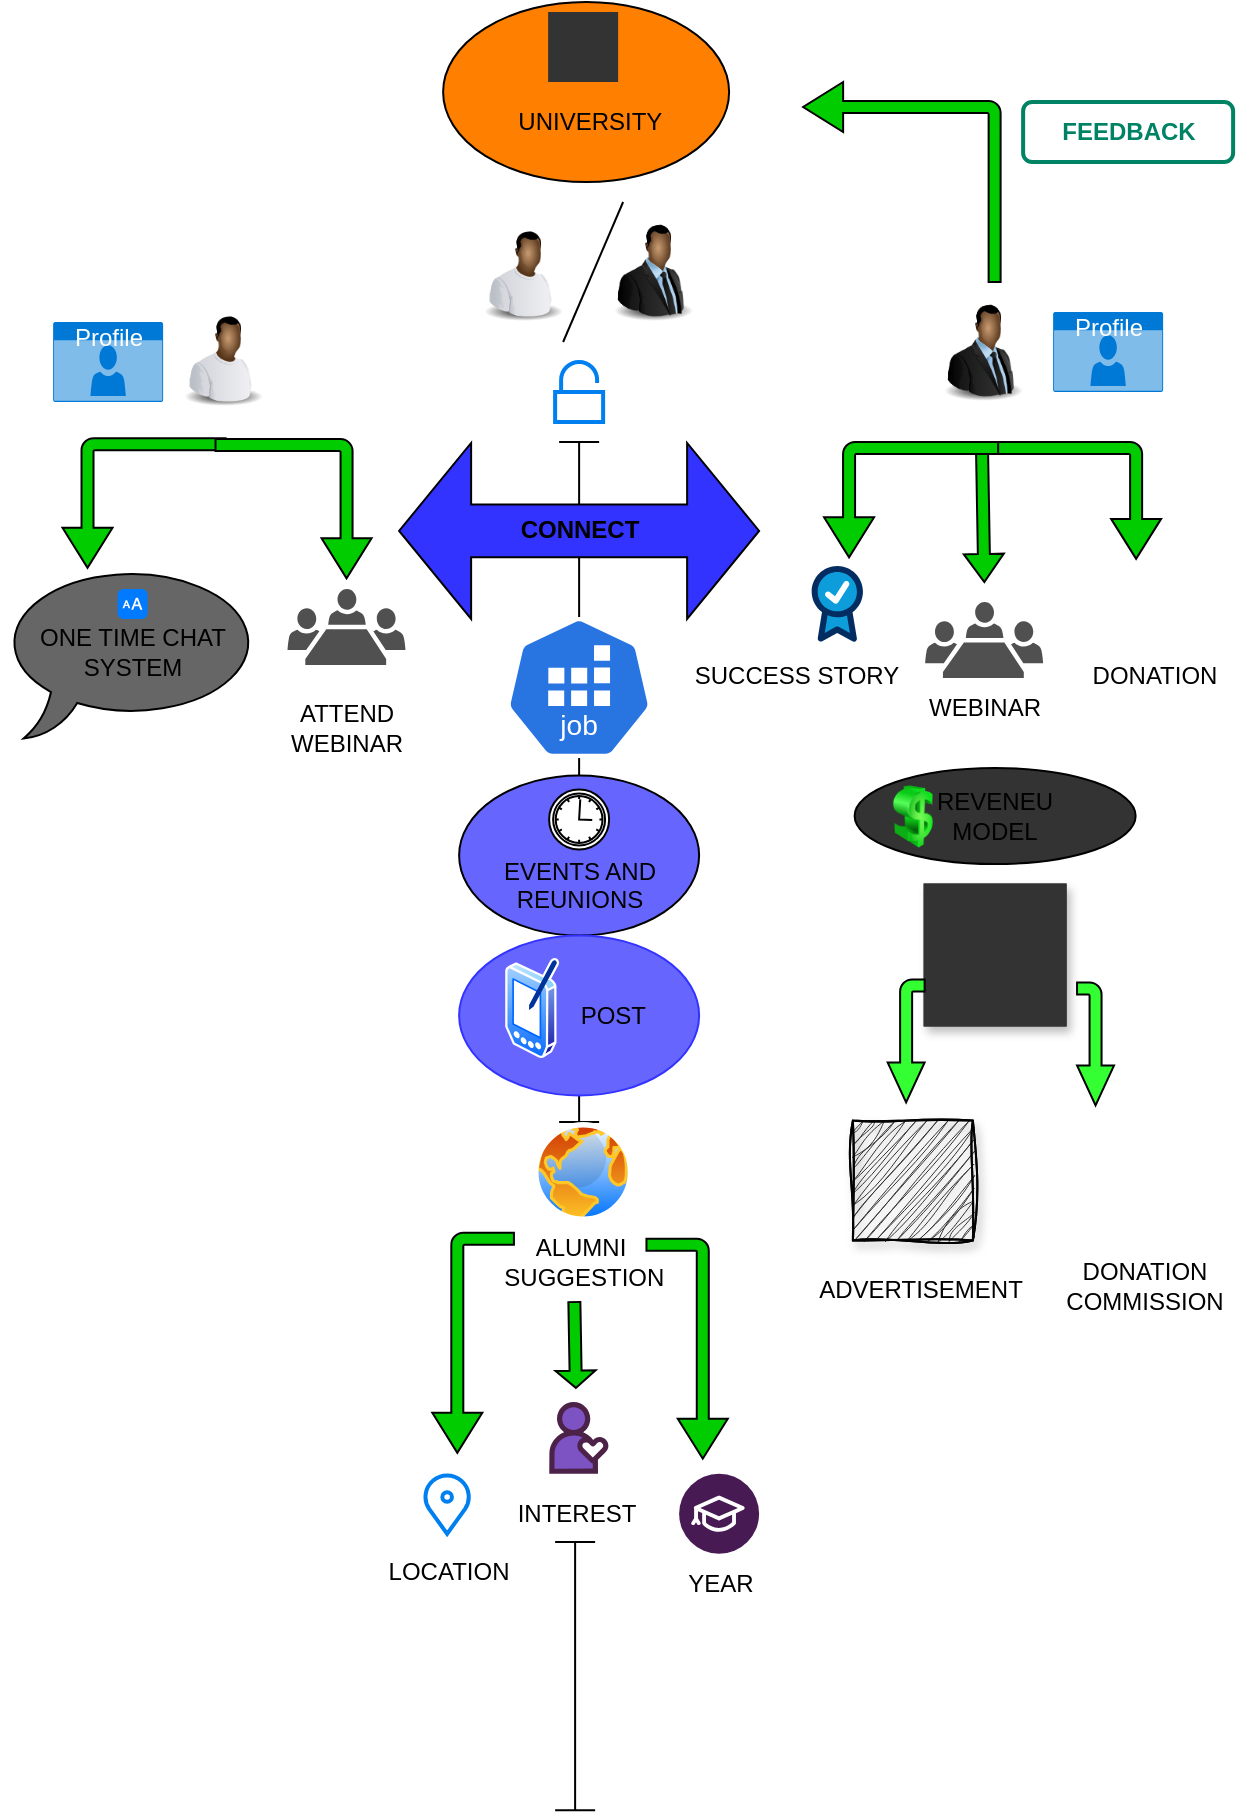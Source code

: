 <mxfile version="24.7.12">
  <diagram name="Page-1" id="2a19thuYVD6KIKSAlmyX">
    <mxGraphModel dx="1222" dy="717" grid="1" gridSize="10" guides="1" tooltips="1" connect="1" arrows="1" fold="1" page="1" pageScale="1" pageWidth="850" pageHeight="1100" math="0" shadow="0">
      <root>
        <mxCell id="0" />
        <mxCell id="1" parent="0" />
        <mxCell id="e3WXoAi0lVYZwH6KxabU-30" value="" style="image;html=1;image=img/lib/clip_art/people/Suit_Man_Black_128x128.png;fillOpacity=100;" vertex="1" parent="1">
          <mxGeometry x="400.56" y="208" width="50" height="50" as="geometry" />
        </mxCell>
        <mxCell id="e3WXoAi0lVYZwH6KxabU-31" value="" style="endArrow=none;html=1;rounded=0;" edge="1" parent="1">
          <mxGeometry width="50" height="50" relative="1" as="geometry">
            <mxPoint x="380.56" y="268" as="sourcePoint" />
            <mxPoint x="410.56" y="198" as="targetPoint" />
          </mxGeometry>
        </mxCell>
        <mxCell id="e3WXoAi0lVYZwH6KxabU-32" value="" style="image;html=1;image=img/lib/clip_art/people/Worker_Black_128x128.png" vertex="1" parent="1">
          <mxGeometry x="330.56" y="208" width="60" height="50" as="geometry" />
        </mxCell>
        <mxCell id="e3WXoAi0lVYZwH6KxabU-33" value="" style="html=1;verticalLabelPosition=bottom;align=center;labelBackgroundColor=#ffffff;verticalAlign=top;strokeWidth=2;strokeColor=#0080F0;shadow=0;dashed=0;shape=mxgraph.ios7.icons.unlocked;" vertex="1" parent="1">
          <mxGeometry x="376.56" y="278" width="24" height="30" as="geometry" />
        </mxCell>
        <mxCell id="e3WXoAi0lVYZwH6KxabU-34" value="" style="shape=singleArrow;direction=north;whiteSpace=wrap;html=1;rotation=-181;fillColor=#00CC00;" vertex="1" parent="1">
          <mxGeometry x="580.56" y="318" width="20" height="70" as="geometry" />
        </mxCell>
        <mxCell id="e3WXoAi0lVYZwH6KxabU-35" value="" style="shape=crossbar;whiteSpace=wrap;html=1;rounded=1;direction=south;" vertex="1" parent="1">
          <mxGeometry x="378.56" y="318" width="20" height="340" as="geometry" />
        </mxCell>
        <mxCell id="e3WXoAi0lVYZwH6KxabU-36" value="&lt;b&gt;CONNECT&lt;/b&gt;" style="shape=doubleArrow;whiteSpace=wrap;html=1;fillColor=#3333FF;" vertex="1" parent="1">
          <mxGeometry x="298.56" y="318.47" width="180" height="88" as="geometry" />
        </mxCell>
        <mxCell id="e3WXoAi0lVYZwH6KxabU-37" value="" style="image;html=1;image=img/lib/clip_art/people/Suit_Man_Black_128x128.png;fillOpacity=100;" vertex="1" parent="1">
          <mxGeometry x="565.56" y="248" width="50" height="50" as="geometry" />
        </mxCell>
        <mxCell id="e3WXoAi0lVYZwH6KxabU-38" value="" style="image;html=1;image=img/lib/clip_art/people/Worker_Black_128x128.png" vertex="1" parent="1">
          <mxGeometry x="180.56" y="250.5" width="60" height="50" as="geometry" />
        </mxCell>
        <mxCell id="e3WXoAi0lVYZwH6KxabU-39" value="Profile" style="html=1;whiteSpace=wrap;strokeColor=none;fillColor=#0079D6;labelPosition=center;verticalLabelPosition=middle;verticalAlign=top;align=center;fontSize=12;outlineConnect=0;spacingTop=-6;fontColor=#FFFFFF;sketch=0;shape=mxgraph.sitemap.profile;" vertex="1" parent="1">
          <mxGeometry x="125.56" y="258" width="55" height="40" as="geometry" />
        </mxCell>
        <mxCell id="e3WXoAi0lVYZwH6KxabU-40" value="" style="html=1;shadow=0;dashed=0;align=center;verticalAlign=middle;shape=mxgraph.arrows2.bendArrow;dy=3;dx=20;notch=0;arrowHead=25;rounded=1;rotation=90;fillColor=#00CC00;" vertex="1" parent="1">
          <mxGeometry x="582.59" y="279.47" width="58.44" height="135.5" as="geometry" />
        </mxCell>
        <mxCell id="e3WXoAi0lVYZwH6KxabU-41" value="" style="shape=image;html=1;verticalAlign=top;verticalLabelPosition=bottom;labelBackgroundColor=#ffffff;imageAspect=0;aspect=fixed;image=https://cdn4.iconfinder.com/data/icons/money-and-currency-10/32/Donation-128.png" vertex="1" parent="1">
          <mxGeometry x="641.37" y="380.0" width="48" height="48" as="geometry" />
        </mxCell>
        <mxCell id="e3WXoAi0lVYZwH6KxabU-42" value="" style="html=1;shadow=0;dashed=0;align=center;verticalAlign=middle;shape=mxgraph.arrows2.bendArrow;dy=3;dx=20;notch=0;arrowHead=25;rounded=1;rotation=90;flipH=0;flipV=1;fillColor=#00CC00;" vertex="1" parent="1">
          <mxGeometry x="525.72" y="303.31" width="57.66" height="87.03" as="geometry" />
        </mxCell>
        <mxCell id="e3WXoAi0lVYZwH6KxabU-43" value="" style="verticalLabelPosition=bottom;aspect=fixed;html=1;shape=mxgraph.salesforce.success;" vertex="1" parent="1">
          <mxGeometry x="504.76" y="380" width="25.8" height="37.94" as="geometry" />
        </mxCell>
        <mxCell id="e3WXoAi0lVYZwH6KxabU-44" value="Profile" style="html=1;whiteSpace=wrap;strokeColor=none;fillColor=#0079D6;labelPosition=center;verticalLabelPosition=middle;verticalAlign=top;align=center;fontSize=12;outlineConnect=0;spacingTop=-6;fontColor=#FFFFFF;sketch=0;shape=mxgraph.sitemap.profile;" vertex="1" parent="1">
          <mxGeometry x="625.56" y="253" width="55" height="40" as="geometry" />
        </mxCell>
        <mxCell id="e3WXoAi0lVYZwH6KxabU-45" value="" style="sketch=0;pointerEvents=1;shadow=0;dashed=0;html=1;strokeColor=none;fillColor=#505050;labelPosition=center;verticalLabelPosition=bottom;verticalAlign=top;outlineConnect=0;align=center;shape=mxgraph.office.users.meeting;" vertex="1" parent="1">
          <mxGeometry x="561.56" y="398" width="59" height="38" as="geometry" />
        </mxCell>
        <mxCell id="e3WXoAi0lVYZwH6KxabU-46" value="WEBINAR" style="text;html=1;align=center;verticalAlign=middle;resizable=0;points=[];autosize=1;strokeColor=none;fillColor=none;" vertex="1" parent="1">
          <mxGeometry x="551.06" y="436" width="80" height="30" as="geometry" />
        </mxCell>
        <mxCell id="e3WXoAi0lVYZwH6KxabU-47" value="SUCCESS STORY" style="text;html=1;align=center;verticalAlign=middle;resizable=0;points=[];autosize=1;strokeColor=none;fillColor=none;" vertex="1" parent="1">
          <mxGeometry x="431.56" y="420" width="130" height="30" as="geometry" />
        </mxCell>
        <mxCell id="e3WXoAi0lVYZwH6KxabU-48" value="DONATION" style="text;html=1;align=center;verticalAlign=middle;resizable=0;points=[];autosize=1;strokeColor=none;fillColor=none;" vertex="1" parent="1">
          <mxGeometry x="631.06" y="420" width="90" height="30" as="geometry" />
        </mxCell>
        <mxCell id="e3WXoAi0lVYZwH6KxabU-49" value="&lt;div&gt;&lt;br&gt;&lt;/div&gt;&lt;div&gt;&lt;br&gt;&lt;/div&gt;&lt;div&gt;&amp;nbsp;UNIVERSITY&lt;/div&gt;" style="ellipse;whiteSpace=wrap;html=1;fillColor=#FF8000;" vertex="1" parent="1">
          <mxGeometry x="320.56" y="98" width="143" height="90" as="geometry" />
        </mxCell>
        <mxCell id="e3WXoAi0lVYZwH6KxabU-50" value="" style="html=1;shadow=0;dashed=0;align=center;verticalAlign=middle;shape=mxgraph.arrows2.bendArrow;dy=3;dx=20;notch=0;arrowHead=25;rounded=1;rotation=0;flipH=1;fillColor=#00CC00;" vertex="1" parent="1">
          <mxGeometry x="500.56" y="138" width="98.75" height="100" as="geometry" />
        </mxCell>
        <mxCell id="e3WXoAi0lVYZwH6KxabU-51" value="FEEDBACK" style="dashed=0;html=1;rounded=1;strokeColor=#008364;fontSize=12;align=center;fontStyle=1;strokeWidth=2;fontColor=#008364" vertex="1" parent="1">
          <mxGeometry x="610.56" y="148" width="105" height="30" as="geometry" />
        </mxCell>
        <mxCell id="e3WXoAi0lVYZwH6KxabU-52" value="&lt;br&gt;&lt;div&gt;&lt;br&gt;&lt;/div&gt;&lt;div&gt;EVENTS AND REUNIONS&lt;/div&gt;" style="ellipse;whiteSpace=wrap;html=1;fillColor=#6666FF;" vertex="1" parent="1">
          <mxGeometry x="328.56" y="484.75" width="120" height="80" as="geometry" />
        </mxCell>
        <mxCell id="e3WXoAi0lVYZwH6KxabU-53" value="&amp;nbsp;&amp;nbsp;&amp;nbsp;&amp;nbsp;&amp;nbsp;&amp;nbsp;&amp;nbsp;&amp;nbsp;&amp;nbsp; POST" style="ellipse;whiteSpace=wrap;html=1;strokeColor=#3333FF;fillColor=#6666FF;" vertex="1" parent="1">
          <mxGeometry x="328.56" y="564.75" width="120" height="80" as="geometry" />
        </mxCell>
        <mxCell id="e3WXoAi0lVYZwH6KxabU-54" value="YEAR" style="text;html=1;align=center;verticalAlign=middle;resizable=0;points=[];autosize=1;strokeColor=none;fillColor=none;" vertex="1" parent="1">
          <mxGeometry x="428.56" y="873.9" width="60" height="30" as="geometry" />
        </mxCell>
        <mxCell id="e3WXoAi0lVYZwH6KxabU-55" value="" style="aspect=fixed;sketch=0;html=1;dashed=0;whitespace=wrap;verticalLabelPosition=bottom;verticalAlign=top;fillColor=#2875E2;strokeColor=#ffffff;points=[[0.005,0.63,0],[0.1,0.2,0],[0.9,0.2,0],[0.5,0,0],[0.995,0.63,0],[0.72,0.99,0],[0.5,1,0],[0.28,0.99,0]];shape=mxgraph.kubernetes.icon2;kubernetesLabel=1;prIcon=job" vertex="1" parent="1">
          <mxGeometry x="351.84" y="405.5" width="73.44" height="70.5" as="geometry" />
        </mxCell>
        <mxCell id="e3WXoAi0lVYZwH6KxabU-56" value="" style="image;aspect=fixed;perimeter=ellipsePerimeter;html=1;align=center;shadow=0;dashed=0;spacingTop=3;image=img/lib/active_directory/pda.svg;" vertex="1" parent="1">
          <mxGeometry x="351.56" y="576" width="27" height="50" as="geometry" />
        </mxCell>
        <mxCell id="e3WXoAi0lVYZwH6KxabU-57" value="" style="html=1;shadow=0;dashed=0;align=center;verticalAlign=middle;shape=mxgraph.arrows2.bendArrow;dy=3;dx=20;notch=0;arrowHead=25;rounded=1;rotation=90;flipH=0;flipV=1;fillColor=#00CC00;" vertex="1" parent="1">
          <mxGeometry x="280.56" y="748" width="110" height="40.81" as="geometry" />
        </mxCell>
        <mxCell id="e3WXoAi0lVYZwH6KxabU-58" value="" style="shape=singleArrow;direction=north;whiteSpace=wrap;html=1;rotation=-181;fillColor=#00CC00;" vertex="1" parent="1">
          <mxGeometry x="376.56" y="748" width="20" height="42.94" as="geometry" />
        </mxCell>
        <mxCell id="e3WXoAi0lVYZwH6KxabU-59" value="" style="html=1;shadow=0;dashed=0;align=center;verticalAlign=middle;shape=mxgraph.arrows2.bendArrow;dy=3;dx=20;notch=0;arrowHead=25;rounded=1;rotation=90;fillColor=#00CC00;" vertex="1" parent="1">
          <mxGeometry x="387.56" y="751" width="110" height="40.66" as="geometry" />
        </mxCell>
        <mxCell id="e3WXoAi0lVYZwH6KxabU-60" value="" style="html=1;verticalLabelPosition=bottom;align=center;labelBackgroundColor=#ffffff;verticalAlign=top;strokeWidth=2;strokeColor=#0080F0;shadow=0;dashed=0;shape=mxgraph.ios7.icons.location;" vertex="1" parent="1">
          <mxGeometry x="310.56" y="833.9" width="24" height="30" as="geometry" />
        </mxCell>
        <mxCell id="e3WXoAi0lVYZwH6KxabU-61" value="" style="image;aspect=fixed;perimeter=ellipsePerimeter;html=1;align=center;shadow=0;dashed=0;spacingTop=3;image=img/lib/active_directory/internet_globe.svg;" vertex="1" parent="1">
          <mxGeometry x="365.56" y="658" width="50" height="50" as="geometry" />
        </mxCell>
        <mxCell id="e3WXoAi0lVYZwH6KxabU-62" value="&lt;div&gt;ALUMNI&lt;/div&gt;&lt;div&gt;&amp;nbsp;SUGGESTION&lt;/div&gt;" style="text;html=1;align=center;verticalAlign=middle;resizable=0;points=[];autosize=1;strokeColor=none;fillColor=none;" vertex="1" parent="1">
          <mxGeometry x="333.56" y="708" width="110" height="40" as="geometry" />
        </mxCell>
        <mxCell id="e3WXoAi0lVYZwH6KxabU-63" value="" style="verticalLabelPosition=bottom;aspect=fixed;html=1;shape=mxgraph.salesforce.philantrophy;" vertex="1" parent="1">
          <mxGeometry x="373.56" y="798" width="29.8" height="35.9" as="geometry" />
        </mxCell>
        <mxCell id="e3WXoAi0lVYZwH6KxabU-64" value="LOCATION" style="text;html=1;align=center;verticalAlign=middle;resizable=0;points=[];autosize=1;strokeColor=none;fillColor=none;" vertex="1" parent="1">
          <mxGeometry x="282.56" y="868" width="80" height="30" as="geometry" />
        </mxCell>
        <mxCell id="e3WXoAi0lVYZwH6KxabU-65" value="INTEREST" style="text;html=1;align=center;verticalAlign=middle;resizable=0;points=[];autosize=1;strokeColor=none;fillColor=none;" vertex="1" parent="1">
          <mxGeometry x="346.56" y="838.9" width="80" height="30" as="geometry" />
        </mxCell>
        <mxCell id="e3WXoAi0lVYZwH6KxabU-66" value="" style="verticalLabelPosition=bottom;aspect=fixed;html=1;shape=mxgraph.salesforce.education2;" vertex="1" parent="1">
          <mxGeometry x="438.56" y="833.9" width="40" height="40" as="geometry" />
        </mxCell>
        <mxCell id="e3WXoAi0lVYZwH6KxabU-67" value="" style="points=[[0.145,0.145,0],[0.5,0,0],[0.855,0.145,0],[1,0.5,0],[0.855,0.855,0],[0.5,1,0],[0.145,0.855,0],[0,0.5,0]];shape=mxgraph.bpmn.event;html=1;verticalLabelPosition=bottom;labelBackgroundColor=#ffffff;verticalAlign=top;align=center;perimeter=ellipsePerimeter;outlineConnect=0;aspect=fixed;outline=catching;symbol=timer;" vertex="1" parent="1">
          <mxGeometry x="373.56" y="491.75" width="30" height="30" as="geometry" />
        </mxCell>
        <mxCell id="e3WXoAi0lVYZwH6KxabU-68" value="" style="sketch=0;pointerEvents=1;shadow=0;dashed=0;html=1;strokeColor=none;fillColor=#505050;labelPosition=center;verticalLabelPosition=bottom;verticalAlign=top;outlineConnect=0;align=center;shape=mxgraph.office.users.meeting;" vertex="1" parent="1">
          <mxGeometry x="242.74" y="391.47" width="59" height="38" as="geometry" />
        </mxCell>
        <mxCell id="e3WXoAi0lVYZwH6KxabU-69" value="&lt;div&gt;ATTEND &lt;br&gt;&lt;/div&gt;&lt;div&gt;WEBINAR&lt;br&gt;&lt;/div&gt;" style="text;html=1;align=center;verticalAlign=middle;resizable=0;points=[];autosize=1;strokeColor=none;fillColor=none;" vertex="1" parent="1">
          <mxGeometry x="232.24" y="441" width="80" height="40" as="geometry" />
        </mxCell>
        <mxCell id="e3WXoAi0lVYZwH6KxabU-70" value="" style="html=1;shadow=0;dashed=0;align=center;verticalAlign=middle;shape=mxgraph.arrows2.bendArrow;dy=3;dx=20;notch=0;arrowHead=25;rounded=1;rotation=90;flipH=0;flipV=1;fillColor=#00CC00;" vertex="1" parent="1">
          <mxGeometry x="138.66" y="307.73" width="64.75" height="81.55" as="geometry" />
        </mxCell>
        <mxCell id="e3WXoAi0lVYZwH6KxabU-71" value="&lt;div&gt;ONE TIME CHAT&lt;/div&gt;&lt;div&gt;SYSTEM&lt;br&gt;&lt;/div&gt;" style="whiteSpace=wrap;html=1;shape=mxgraph.basic.oval_callout;fillColor=#666666;" vertex="1" parent="1">
          <mxGeometry x="100" y="380" width="130.56" height="86.25" as="geometry" />
        </mxCell>
        <mxCell id="e3WXoAi0lVYZwH6KxabU-72" value="" style="shape=image;verticalAlign=top;verticalLabelPosition=bottom;labelBackgroundColor=#ffffff;imageAspect=0;aspect=fixed;image=https://cdn4.iconfinder.com/data/icons/aiga-symbol-signs/441/aiga_cashier-128.png;imageBackground=#333333;imageBorder=#333333;shadow=1;" vertex="1" parent="1">
          <mxGeometry x="561.31" y="539.25" width="70.5" height="70.5" as="geometry" />
        </mxCell>
        <mxCell id="e3WXoAi0lVYZwH6KxabU-74" value="" style="html=1;shadow=0;dashed=0;align=center;verticalAlign=middle;shape=mxgraph.arrows2.bendArrow;dy=3;dx=20;notch=0;arrowHead=25;rounded=1;rotation=90;flipH=0;flipV=1;fillColor=#33FF33;" vertex="1" parent="1">
          <mxGeometry x="521.34" y="608.22" width="61.44" height="18.5" as="geometry" />
        </mxCell>
        <mxCell id="e3WXoAi0lVYZwH6KxabU-75" value="" style="shape=image;html=1;verticalAlign=top;verticalLabelPosition=bottom;labelBackgroundColor=#ffffff;imageAspect=0;aspect=fixed;image=https://cdn2.iconfinder.com/data/icons/seo-web-1-filled-outline/64/video_ads-advertisement-video_marketing-128.png;imageBorder=default;shadow=1;sketch=1;curveFitting=1;jiggle=2;imageBackground=#333333;" vertex="1" parent="1">
          <mxGeometry x="525.44" y="657.25" width="60" height="60" as="geometry" />
        </mxCell>
        <mxCell id="e3WXoAi0lVYZwH6KxabU-76" value="&lt;div&gt;REVENEU&lt;/div&gt;&lt;div&gt;MODEL&lt;br&gt;&lt;/div&gt;" style="ellipse;whiteSpace=wrap;html=1;fillColor=#333333;" vertex="1" parent="1">
          <mxGeometry x="526.31" y="481" width="140.5" height="48" as="geometry" />
        </mxCell>
        <mxCell id="e3WXoAi0lVYZwH6KxabU-77" value="ADVERTISEMENT" style="text;html=1;align=center;verticalAlign=middle;resizable=0;points=[];autosize=1;strokeColor=none;fillColor=none;" vertex="1" parent="1">
          <mxGeometry x="494.06" y="727.25" width="130" height="30" as="geometry" />
        </mxCell>
        <mxCell id="e3WXoAi0lVYZwH6KxabU-78" value="" style="shape=image;html=1;verticalAlign=top;verticalLabelPosition=bottom;labelBackgroundColor=#ffffff;imageAspect=0;aspect=fixed;image=https://cdn4.iconfinder.com/data/icons/money-and-currency-10/32/Donation-128.png" vertex="1" parent="1">
          <mxGeometry x="621.06" y="650.06" width="67.19" height="67.19" as="geometry" />
        </mxCell>
        <mxCell id="e3WXoAi0lVYZwH6KxabU-79" value="&lt;div&gt;DONATION&lt;/div&gt;&lt;div&gt;COMMISSION&lt;br&gt;&lt;/div&gt;" style="text;html=1;align=center;verticalAlign=middle;resizable=0;points=[];autosize=1;strokeColor=none;fillColor=none;" vertex="1" parent="1">
          <mxGeometry x="621.06" y="720.25" width="100" height="40" as="geometry" />
        </mxCell>
        <mxCell id="e3WXoAi0lVYZwH6KxabU-80" value="" style="image;html=1;image=img/lib/clip_art/finance/Dollar_128x128.png" vertex="1" parent="1">
          <mxGeometry x="545.44" y="485.25" width="20" height="40" as="geometry" />
        </mxCell>
        <mxCell id="e3WXoAi0lVYZwH6KxabU-81" value="" style="html=1;strokeWidth=1;shadow=0;dashed=0;shape=mxgraph.ios7.misc.text_size;fillColor=#007AFF;strokeColor=none;buttonText=;strokeColor2=#222222;fontColor=#222222;fontSize=8;verticalLabelPosition=bottom;verticalAlign=top;align=center;sketch=0;" vertex="1" parent="1">
          <mxGeometry x="157.78" y="391.47" width="15" height="15" as="geometry" />
        </mxCell>
        <mxCell id="e3WXoAi0lVYZwH6KxabU-82" value="" style="html=1;shadow=0;dashed=0;align=center;verticalAlign=middle;shape=mxgraph.arrows2.bendArrow;dy=3;dx=20;notch=0;arrowHead=25;rounded=1;rotation=90;flipH=0;flipV=0;fillColor=#00CC00;" vertex="1" parent="1">
          <mxGeometry x="211" y="312.34" width="69.56" height="78" as="geometry" />
        </mxCell>
        <mxCell id="e3WXoAi0lVYZwH6KxabU-83" value="" style="shape=image;html=1;verticalAlign=top;verticalLabelPosition=bottom;labelBackgroundColor=#ffffff;imageAspect=0;aspect=fixed;image=https://cdn4.iconfinder.com/data/icons/essential-app-1/16/education-degree-course-university-college-128.png;imageBackground=#333333;" vertex="1" parent="1">
          <mxGeometry x="373.06" y="103" width="35" height="35" as="geometry" />
        </mxCell>
        <mxCell id="e3WXoAi0lVYZwH6KxabU-84" value="" style="shape=crossbar;whiteSpace=wrap;html=1;rounded=1;direction=south;" vertex="1" parent="1">
          <mxGeometry x="376.56" y="868" width="20" height="134.1" as="geometry" />
        </mxCell>
        <mxCell id="e3WXoAi0lVYZwH6KxabU-85" value="" style="html=1;shadow=0;dashed=0;align=center;verticalAlign=middle;shape=mxgraph.arrows2.bendArrow;dy=3;dx=20;notch=0;arrowHead=25;rounded=1;rotation=90;flipH=0;flipV=0;fillColor=#33FF33;" vertex="1" parent="1">
          <mxGeometry x="616.06" y="609.75" width="61.44" height="18.5" as="geometry" />
        </mxCell>
      </root>
    </mxGraphModel>
  </diagram>
</mxfile>
